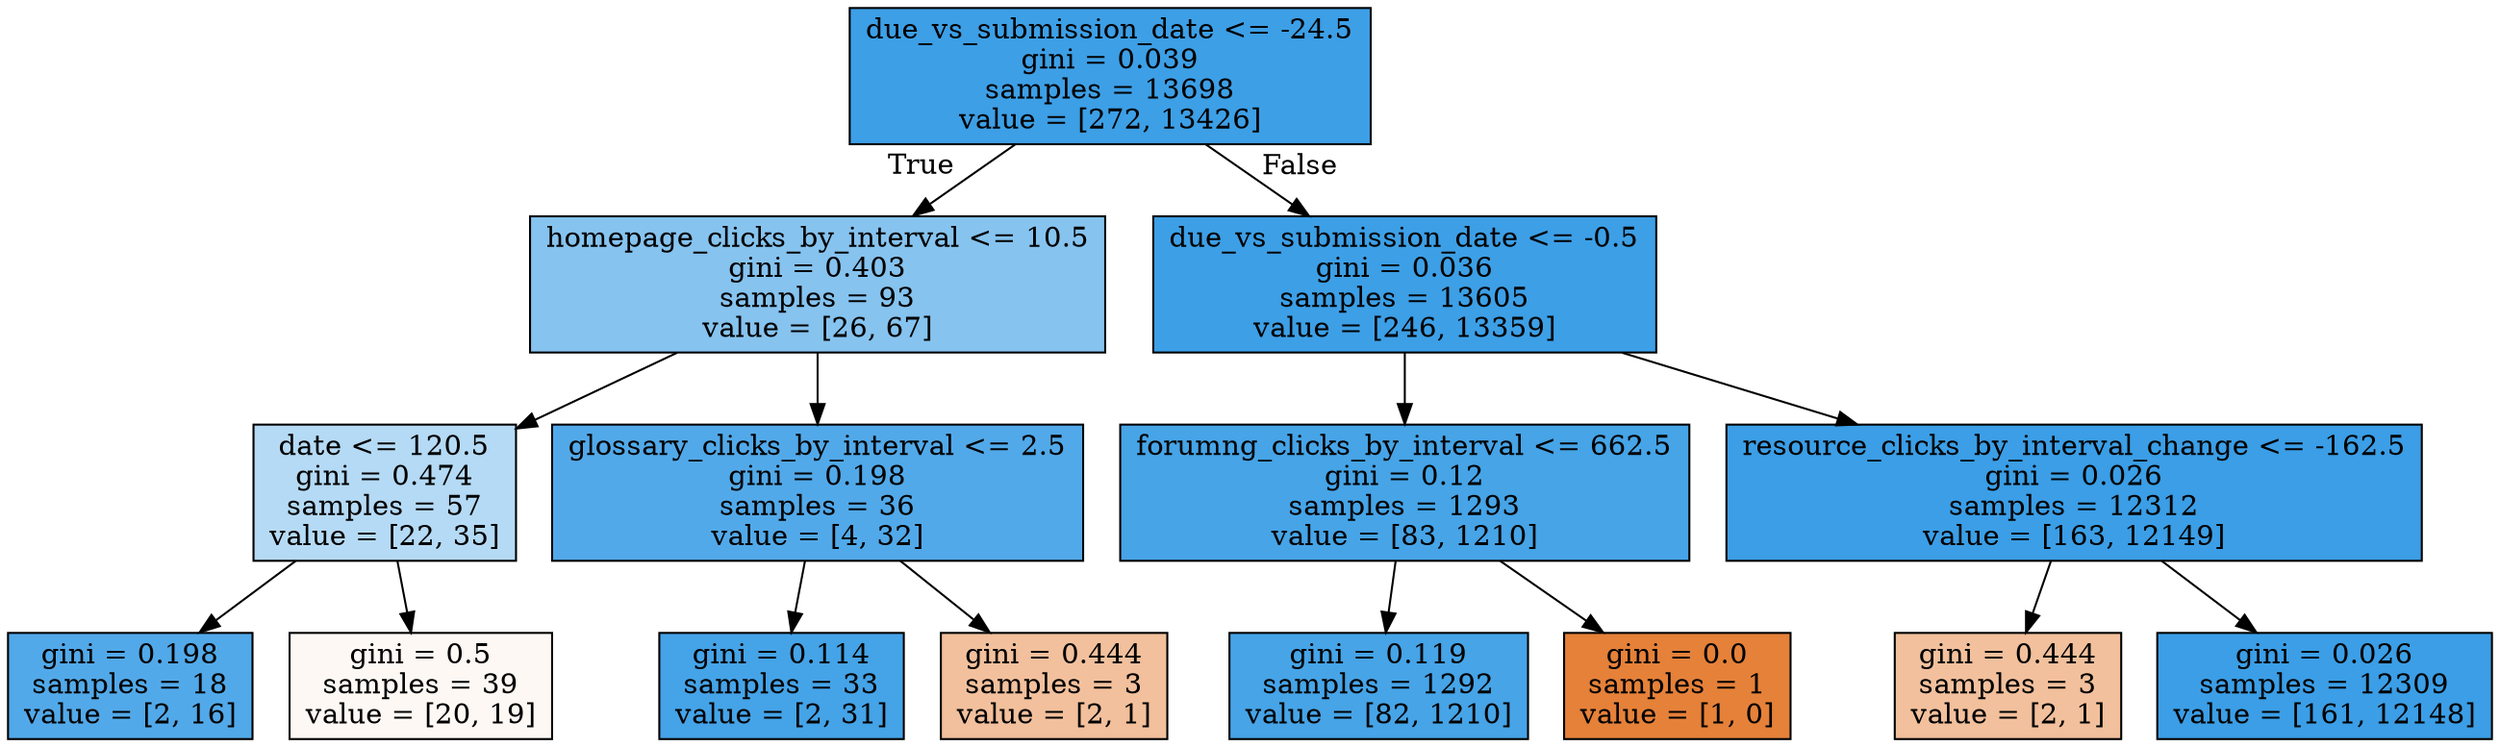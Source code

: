 digraph Tree {
node [shape=box, style="filled", color="black"] ;
0 [label="due_vs_submission_date <= -24.5\ngini = 0.039\nsamples = 13698\nvalue = [272, 13426]", fillcolor="#399de5fa"] ;
1 [label="homepage_clicks_by_interval <= 10.5\ngini = 0.403\nsamples = 93\nvalue = [26, 67]", fillcolor="#399de59c"] ;
0 -> 1 [labeldistance=2.5, labelangle=45, headlabel="True"] ;
2 [label="date <= 120.5\ngini = 0.474\nsamples = 57\nvalue = [22, 35]", fillcolor="#399de55f"] ;
1 -> 2 ;
3 [label="gini = 0.198\nsamples = 18\nvalue = [2, 16]", fillcolor="#399de5df"] ;
2 -> 3 ;
4 [label="gini = 0.5\nsamples = 39\nvalue = [20, 19]", fillcolor="#e581390d"] ;
2 -> 4 ;
5 [label="glossary_clicks_by_interval <= 2.5\ngini = 0.198\nsamples = 36\nvalue = [4, 32]", fillcolor="#399de5df"] ;
1 -> 5 ;
6 [label="gini = 0.114\nsamples = 33\nvalue = [2, 31]", fillcolor="#399de5ef"] ;
5 -> 6 ;
7 [label="gini = 0.444\nsamples = 3\nvalue = [2, 1]", fillcolor="#e581397f"] ;
5 -> 7 ;
8 [label="due_vs_submission_date <= -0.5\ngini = 0.036\nsamples = 13605\nvalue = [246, 13359]", fillcolor="#399de5fa"] ;
0 -> 8 [labeldistance=2.5, labelangle=-45, headlabel="False"] ;
9 [label="forumng_clicks_by_interval <= 662.5\ngini = 0.12\nsamples = 1293\nvalue = [83, 1210]", fillcolor="#399de5ee"] ;
8 -> 9 ;
10 [label="gini = 0.119\nsamples = 1292\nvalue = [82, 1210]", fillcolor="#399de5ee"] ;
9 -> 10 ;
11 [label="gini = 0.0\nsamples = 1\nvalue = [1, 0]", fillcolor="#e58139ff"] ;
9 -> 11 ;
12 [label="resource_clicks_by_interval_change <= -162.5\ngini = 0.026\nsamples = 12312\nvalue = [163, 12149]", fillcolor="#399de5fc"] ;
8 -> 12 ;
13 [label="gini = 0.444\nsamples = 3\nvalue = [2, 1]", fillcolor="#e581397f"] ;
12 -> 13 ;
14 [label="gini = 0.026\nsamples = 12309\nvalue = [161, 12148]", fillcolor="#399de5fc"] ;
12 -> 14 ;
}